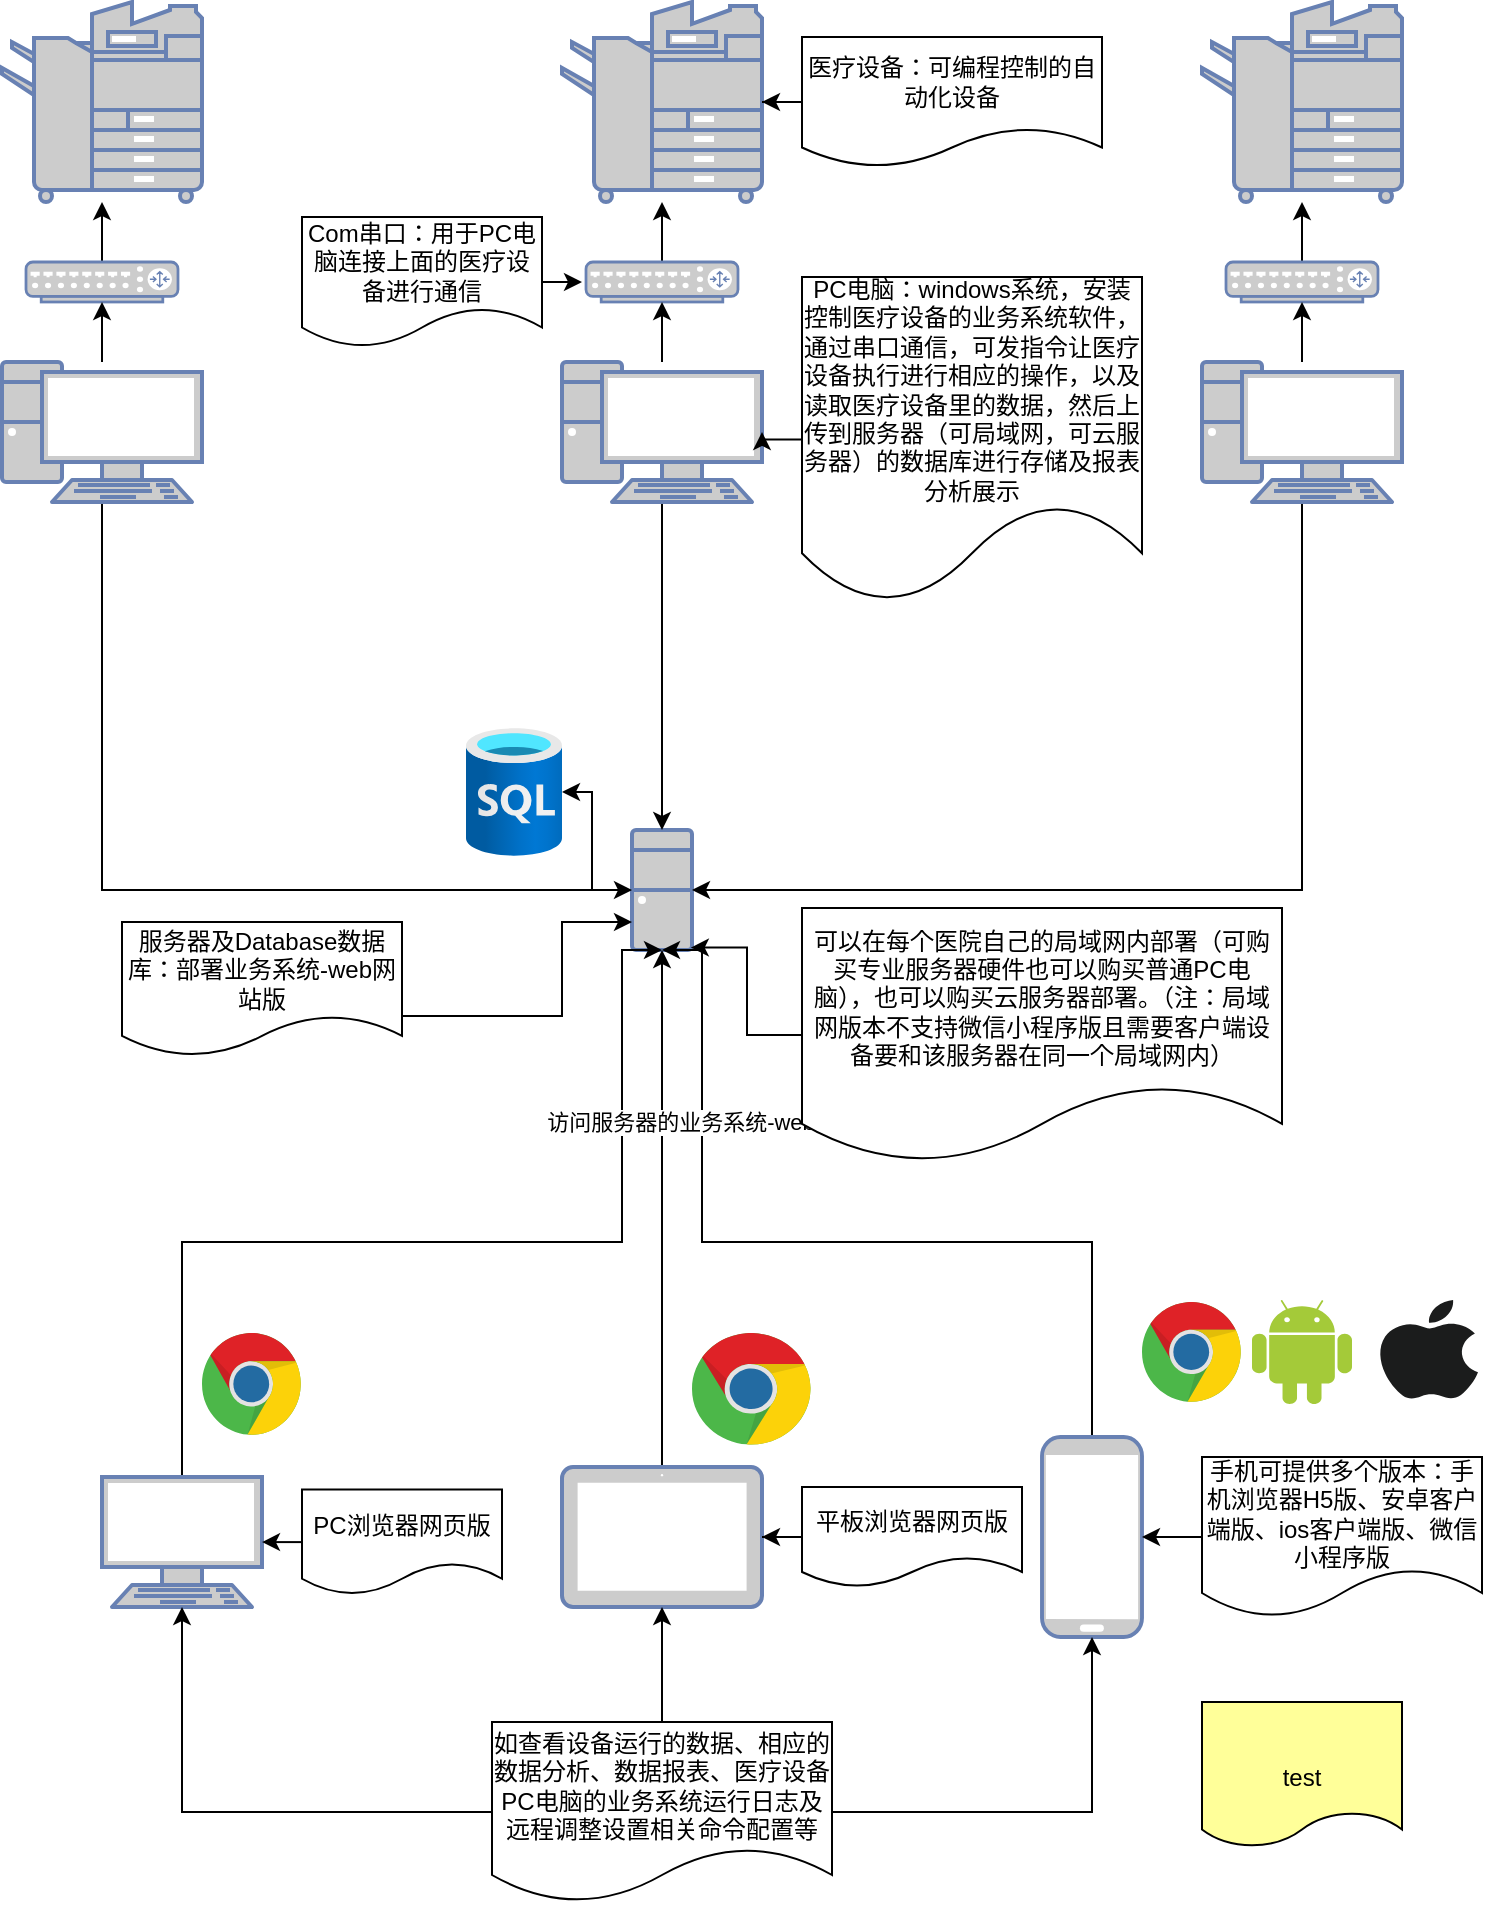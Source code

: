 <mxfile version="14.8.5" type="github">
  <diagram id="AlL52TTtQJqXHYtBwdI4" name="Page-1">
    <mxGraphModel dx="2302" dy="762" grid="1" gridSize="10" guides="1" tooltips="1" connect="1" arrows="1" fold="1" page="1" pageScale="1" pageWidth="827" pageHeight="1169" math="0" shadow="0">
      <root>
        <mxCell id="0" />
        <mxCell id="1" parent="0" />
        <mxCell id="UQDamrznPKahLI_5t3YA-1" value="" style="fontColor=#0066CC;verticalAlign=top;verticalLabelPosition=bottom;labelPosition=center;align=center;html=1;outlineConnect=0;fillColor=#CCCCCC;strokeColor=#6881B3;gradientColor=none;gradientDirection=north;strokeWidth=2;shape=mxgraph.networks.copier;" parent="1" vertex="1">
          <mxGeometry x="350" y="190" width="100" height="100" as="geometry" />
        </mxCell>
        <mxCell id="Wp8FiwbMLNDWWem-d0Gy-11" style="edgeStyle=orthogonalEdgeStyle;rounded=0;orthogonalLoop=1;jettySize=auto;html=1;" parent="1" source="UQDamrznPKahLI_5t3YA-12" target="UQDamrznPKahLI_5t3YA-1" edge="1">
          <mxGeometry relative="1" as="geometry" />
        </mxCell>
        <mxCell id="UQDamrznPKahLI_5t3YA-12" value="" style="fontColor=#0066CC;verticalAlign=top;verticalLabelPosition=bottom;labelPosition=center;align=center;html=1;outlineConnect=0;fillColor=#CCCCCC;strokeColor=#6881B3;gradientColor=none;gradientDirection=north;strokeWidth=2;shape=mxgraph.networks.router;" parent="1" vertex="1">
          <mxGeometry x="362" y="320" width="76" height="20" as="geometry" />
        </mxCell>
        <mxCell id="Wp8FiwbMLNDWWem-d0Gy-1" value="" style="aspect=fixed;html=1;points=[];align=center;image;fontSize=12;image=img/lib/azure2/databases/SQL_Database.svg;" parent="1" vertex="1">
          <mxGeometry x="302" y="553" width="48" height="64" as="geometry" />
        </mxCell>
        <mxCell id="KJL5pgY2Md6h_XYRIvjo-10" style="edgeStyle=orthogonalEdgeStyle;rounded=0;orthogonalLoop=1;jettySize=auto;html=1;" parent="1" source="Wp8FiwbMLNDWWem-d0Gy-5" target="Wp8FiwbMLNDWWem-d0Gy-1" edge="1">
          <mxGeometry relative="1" as="geometry" />
        </mxCell>
        <mxCell id="Wp8FiwbMLNDWWem-d0Gy-5" value="" style="fontColor=#0066CC;verticalAlign=top;verticalLabelPosition=bottom;labelPosition=center;align=center;html=1;outlineConnect=0;fillColor=#CCCCCC;strokeColor=#6881B3;gradientColor=none;gradientDirection=north;strokeWidth=2;shape=mxgraph.networks.desktop_pc;" parent="1" vertex="1">
          <mxGeometry x="385" y="604" width="30" height="60" as="geometry" />
        </mxCell>
        <mxCell id="Wp8FiwbMLNDWWem-d0Gy-12" value="" style="edgeStyle=orthogonalEdgeStyle;rounded=0;orthogonalLoop=1;jettySize=auto;html=1;" parent="1" source="Wp8FiwbMLNDWWem-d0Gy-6" target="UQDamrznPKahLI_5t3YA-12" edge="1">
          <mxGeometry relative="1" as="geometry" />
        </mxCell>
        <mxCell id="Wp8FiwbMLNDWWem-d0Gy-15" style="edgeStyle=orthogonalEdgeStyle;rounded=0;orthogonalLoop=1;jettySize=auto;html=1;" parent="1" source="Wp8FiwbMLNDWWem-d0Gy-6" target="Wp8FiwbMLNDWWem-d0Gy-5" edge="1">
          <mxGeometry relative="1" as="geometry">
            <Array as="points">
              <mxPoint x="400" y="634" />
            </Array>
          </mxGeometry>
        </mxCell>
        <mxCell id="Wp8FiwbMLNDWWem-d0Gy-6" value="" style="fontColor=#0066CC;verticalAlign=top;verticalLabelPosition=bottom;labelPosition=center;align=center;html=1;outlineConnect=0;fillColor=#CCCCCC;strokeColor=#6881B3;gradientColor=none;gradientDirection=north;strokeWidth=2;shape=mxgraph.networks.pc;" parent="1" vertex="1">
          <mxGeometry x="350" y="370" width="100" height="70" as="geometry" />
        </mxCell>
        <mxCell id="Wp8FiwbMLNDWWem-d0Gy-10" style="edgeStyle=orthogonalEdgeStyle;rounded=0;orthogonalLoop=1;jettySize=auto;html=1;" parent="1" source="Wp8FiwbMLNDWWem-d0Gy-7" target="UQDamrznPKahLI_5t3YA-1" edge="1">
          <mxGeometry relative="1" as="geometry" />
        </mxCell>
        <mxCell id="Wp8FiwbMLNDWWem-d0Gy-7" value="医疗设备：可编程控制的自动化设备" style="shape=document;whiteSpace=wrap;html=1;boundedLbl=1;" parent="1" vertex="1">
          <mxGeometry x="470" y="207.5" width="150" height="65" as="geometry" />
        </mxCell>
        <mxCell id="Wp8FiwbMLNDWWem-d0Gy-9" style="edgeStyle=orthogonalEdgeStyle;rounded=0;orthogonalLoop=1;jettySize=auto;html=1;" parent="1" source="Wp8FiwbMLNDWWem-d0Gy-8" edge="1">
          <mxGeometry relative="1" as="geometry">
            <mxPoint x="360" y="330" as="targetPoint" />
          </mxGeometry>
        </mxCell>
        <mxCell id="Wp8FiwbMLNDWWem-d0Gy-8" value="Com串口：用于PC电脑连接上面的医疗设备进行通信" style="shape=document;whiteSpace=wrap;html=1;boundedLbl=1;" parent="1" vertex="1">
          <mxGeometry x="220" y="297.5" width="120" height="65" as="geometry" />
        </mxCell>
        <mxCell id="Wp8FiwbMLNDWWem-d0Gy-14" value="" style="edgeStyle=orthogonalEdgeStyle;rounded=0;orthogonalLoop=1;jettySize=auto;html=1;" parent="1" source="Wp8FiwbMLNDWWem-d0Gy-13" target="Wp8FiwbMLNDWWem-d0Gy-6" edge="1">
          <mxGeometry relative="1" as="geometry" />
        </mxCell>
        <mxCell id="Wp8FiwbMLNDWWem-d0Gy-13" value="PC电脑：windows系统，安装控制医疗设备的业务系统软件，通过串口通信，可发指令让医疗设备执行进行相应的操作，以及读取医疗设备里的数据，然后上传到服务器（可局域网，可云服务器）的数据库进行存储及报表分析展示" style="shape=document;whiteSpace=wrap;html=1;boundedLbl=1;" parent="1" vertex="1">
          <mxGeometry x="470" y="327.5" width="170" height="162.5" as="geometry" />
        </mxCell>
        <mxCell id="Wp8FiwbMLNDWWem-d0Gy-18" value="" style="fontColor=#0066CC;verticalAlign=top;verticalLabelPosition=bottom;labelPosition=center;align=center;html=1;outlineConnect=0;fillColor=#CCCCCC;strokeColor=#6881B3;gradientColor=none;gradientDirection=north;strokeWidth=2;shape=mxgraph.networks.copier;" parent="1" vertex="1">
          <mxGeometry x="70" y="190" width="100" height="100" as="geometry" />
        </mxCell>
        <mxCell id="Wp8FiwbMLNDWWem-d0Gy-23" value="" style="edgeStyle=orthogonalEdgeStyle;rounded=0;orthogonalLoop=1;jettySize=auto;html=1;" parent="1" source="Wp8FiwbMLNDWWem-d0Gy-19" target="Wp8FiwbMLNDWWem-d0Gy-18" edge="1">
          <mxGeometry relative="1" as="geometry" />
        </mxCell>
        <mxCell id="Wp8FiwbMLNDWWem-d0Gy-19" value="" style="fontColor=#0066CC;verticalAlign=top;verticalLabelPosition=bottom;labelPosition=center;align=center;html=1;outlineConnect=0;fillColor=#CCCCCC;strokeColor=#6881B3;gradientColor=none;gradientDirection=north;strokeWidth=2;shape=mxgraph.networks.router;" parent="1" vertex="1">
          <mxGeometry x="82" y="320" width="76" height="20" as="geometry" />
        </mxCell>
        <mxCell id="Wp8FiwbMLNDWWem-d0Gy-24" value="" style="edgeStyle=orthogonalEdgeStyle;rounded=0;orthogonalLoop=1;jettySize=auto;html=1;" parent="1" source="Wp8FiwbMLNDWWem-d0Gy-20" target="Wp8FiwbMLNDWWem-d0Gy-19" edge="1">
          <mxGeometry relative="1" as="geometry" />
        </mxCell>
        <mxCell id="Wp8FiwbMLNDWWem-d0Gy-25" style="edgeStyle=orthogonalEdgeStyle;rounded=0;orthogonalLoop=1;jettySize=auto;html=1;exitX=0.5;exitY=1;exitDx=0;exitDy=0;exitPerimeter=0;" parent="1" source="Wp8FiwbMLNDWWem-d0Gy-20" target="Wp8FiwbMLNDWWem-d0Gy-5" edge="1">
          <mxGeometry relative="1" as="geometry">
            <Array as="points">
              <mxPoint x="120" y="634" />
            </Array>
          </mxGeometry>
        </mxCell>
        <mxCell id="Wp8FiwbMLNDWWem-d0Gy-20" value="" style="fontColor=#0066CC;verticalAlign=top;verticalLabelPosition=bottom;labelPosition=center;align=center;html=1;outlineConnect=0;fillColor=#CCCCCC;strokeColor=#6881B3;gradientColor=none;gradientDirection=north;strokeWidth=2;shape=mxgraph.networks.pc;" parent="1" vertex="1">
          <mxGeometry x="70" y="370" width="100" height="70" as="geometry" />
        </mxCell>
        <mxCell id="Wp8FiwbMLNDWWem-d0Gy-26" value="" style="fontColor=#0066CC;verticalAlign=top;verticalLabelPosition=bottom;labelPosition=center;align=center;html=1;outlineConnect=0;fillColor=#CCCCCC;strokeColor=#6881B3;gradientColor=none;gradientDirection=north;strokeWidth=2;shape=mxgraph.networks.copier;" parent="1" vertex="1">
          <mxGeometry x="670" y="190" width="100" height="100" as="geometry" />
        </mxCell>
        <mxCell id="Wp8FiwbMLNDWWem-d0Gy-29" value="" style="edgeStyle=orthogonalEdgeStyle;rounded=0;orthogonalLoop=1;jettySize=auto;html=1;" parent="1" source="Wp8FiwbMLNDWWem-d0Gy-27" target="Wp8FiwbMLNDWWem-d0Gy-26" edge="1">
          <mxGeometry relative="1" as="geometry" />
        </mxCell>
        <mxCell id="Wp8FiwbMLNDWWem-d0Gy-27" value="" style="fontColor=#0066CC;verticalAlign=top;verticalLabelPosition=bottom;labelPosition=center;align=center;html=1;outlineConnect=0;fillColor=#CCCCCC;strokeColor=#6881B3;gradientColor=none;gradientDirection=north;strokeWidth=2;shape=mxgraph.networks.router;" parent="1" vertex="1">
          <mxGeometry x="682" y="320" width="76" height="20" as="geometry" />
        </mxCell>
        <mxCell id="Wp8FiwbMLNDWWem-d0Gy-30" value="" style="edgeStyle=orthogonalEdgeStyle;rounded=0;orthogonalLoop=1;jettySize=auto;html=1;" parent="1" source="Wp8FiwbMLNDWWem-d0Gy-28" target="Wp8FiwbMLNDWWem-d0Gy-27" edge="1">
          <mxGeometry relative="1" as="geometry" />
        </mxCell>
        <mxCell id="Wp8FiwbMLNDWWem-d0Gy-31" style="edgeStyle=orthogonalEdgeStyle;rounded=0;orthogonalLoop=1;jettySize=auto;html=1;entryX=1;entryY=0.5;entryDx=0;entryDy=0;entryPerimeter=0;exitX=0.5;exitY=1;exitDx=0;exitDy=0;exitPerimeter=0;" parent="1" source="Wp8FiwbMLNDWWem-d0Gy-28" target="Wp8FiwbMLNDWWem-d0Gy-5" edge="1">
          <mxGeometry relative="1" as="geometry" />
        </mxCell>
        <mxCell id="Wp8FiwbMLNDWWem-d0Gy-28" value="" style="fontColor=#0066CC;verticalAlign=top;verticalLabelPosition=bottom;labelPosition=center;align=center;html=1;outlineConnect=0;fillColor=#CCCCCC;strokeColor=#6881B3;gradientColor=none;gradientDirection=north;strokeWidth=2;shape=mxgraph.networks.pc;" parent="1" vertex="1">
          <mxGeometry x="670" y="370" width="100" height="70" as="geometry" />
        </mxCell>
        <mxCell id="Wp8FiwbMLNDWWem-d0Gy-33" style="edgeStyle=orthogonalEdgeStyle;rounded=0;orthogonalLoop=1;jettySize=auto;html=1;" parent="1" source="Wp8FiwbMLNDWWem-d0Gy-32" target="Wp8FiwbMLNDWWem-d0Gy-5" edge="1">
          <mxGeometry relative="1" as="geometry">
            <Array as="points">
              <mxPoint x="350" y="697" />
              <mxPoint x="350" y="650" />
            </Array>
          </mxGeometry>
        </mxCell>
        <mxCell id="Wp8FiwbMLNDWWem-d0Gy-32" value="服务器及Database数据库：部署业务系统-web网站版" style="shape=document;whiteSpace=wrap;html=1;boundedLbl=1;" parent="1" vertex="1">
          <mxGeometry x="130" y="650" width="140" height="67" as="geometry" />
        </mxCell>
        <mxCell id="KJL5pgY2Md6h_XYRIvjo-12" style="edgeStyle=orthogonalEdgeStyle;rounded=0;orthogonalLoop=1;jettySize=auto;html=1;entryX=0.5;entryY=1;entryDx=0;entryDy=0;entryPerimeter=0;exitX=0.5;exitY=0;exitDx=0;exitDy=0;exitPerimeter=0;" parent="1" source="OkoX--ZSe-7wdzJ4oEpl-1" target="Wp8FiwbMLNDWWem-d0Gy-5" edge="1">
          <mxGeometry relative="1" as="geometry">
            <Array as="points">
              <mxPoint x="160" y="810" />
              <mxPoint x="380" y="810" />
              <mxPoint x="380" y="664" />
            </Array>
          </mxGeometry>
        </mxCell>
        <mxCell id="OkoX--ZSe-7wdzJ4oEpl-1" value="" style="fontColor=#0066CC;verticalAlign=top;verticalLabelPosition=bottom;labelPosition=center;align=center;html=1;outlineConnect=0;fillColor=#CCCCCC;strokeColor=#6881B3;gradientColor=none;gradientDirection=north;strokeWidth=2;shape=mxgraph.networks.terminal;" parent="1" vertex="1">
          <mxGeometry x="120" y="927.5" width="80" height="65" as="geometry" />
        </mxCell>
        <mxCell id="KJL5pgY2Md6h_XYRIvjo-13" style="edgeStyle=orthogonalEdgeStyle;rounded=0;orthogonalLoop=1;jettySize=auto;html=1;entryX=0.5;entryY=1;entryDx=0;entryDy=0;entryPerimeter=0;exitX=0.5;exitY=0;exitDx=0;exitDy=0;exitPerimeter=0;" parent="1" source="OkoX--ZSe-7wdzJ4oEpl-2" target="Wp8FiwbMLNDWWem-d0Gy-5" edge="1">
          <mxGeometry relative="1" as="geometry">
            <Array as="points">
              <mxPoint x="400" y="870" />
              <mxPoint x="400" y="870" />
            </Array>
          </mxGeometry>
        </mxCell>
        <mxCell id="OkoX--ZSe-7wdzJ4oEpl-2" value="" style="fontColor=#0066CC;verticalAlign=top;verticalLabelPosition=bottom;labelPosition=center;align=center;html=1;outlineConnect=0;fillColor=#CCCCCC;strokeColor=#6881B3;gradientColor=none;gradientDirection=north;strokeWidth=2;shape=mxgraph.networks.tablet;" parent="1" vertex="1">
          <mxGeometry x="350" y="922.5" width="100" height="70" as="geometry" />
        </mxCell>
        <mxCell id="KJL5pgY2Md6h_XYRIvjo-14" style="edgeStyle=orthogonalEdgeStyle;rounded=0;orthogonalLoop=1;jettySize=auto;html=1;entryX=0.5;entryY=1;entryDx=0;entryDy=0;entryPerimeter=0;exitX=0.5;exitY=0;exitDx=0;exitDy=0;exitPerimeter=0;" parent="1" source="OkoX--ZSe-7wdzJ4oEpl-3" target="Wp8FiwbMLNDWWem-d0Gy-5" edge="1">
          <mxGeometry relative="1" as="geometry">
            <Array as="points">
              <mxPoint x="615" y="810" />
              <mxPoint x="420" y="810" />
              <mxPoint x="420" y="664" />
            </Array>
          </mxGeometry>
        </mxCell>
        <mxCell id="sfz8QwIeWvYk9Gfm9MUS-1" value="访问服务器的业务系统-web网站" style="edgeLabel;html=1;align=center;verticalAlign=middle;resizable=0;points=[];" parent="KJL5pgY2Md6h_XYRIvjo-14" vertex="1" connectable="0">
          <mxGeometry x="0.542" relative="1" as="geometry">
            <mxPoint y="1" as="offset" />
          </mxGeometry>
        </mxCell>
        <mxCell id="OkoX--ZSe-7wdzJ4oEpl-3" value="" style="fontColor=#0066CC;verticalAlign=top;verticalLabelPosition=bottom;labelPosition=center;align=center;html=1;outlineConnect=0;fillColor=#CCCCCC;strokeColor=#6881B3;gradientColor=none;gradientDirection=north;strokeWidth=2;shape=mxgraph.networks.mobile;" parent="1" vertex="1">
          <mxGeometry x="590" y="907.5" width="50" height="100" as="geometry" />
        </mxCell>
        <mxCell id="KJL5pgY2Md6h_XYRIvjo-6" style="edgeStyle=orthogonalEdgeStyle;rounded=0;orthogonalLoop=1;jettySize=auto;html=1;entryX=0.98;entryY=0.98;entryDx=0;entryDy=0;entryPerimeter=0;" parent="1" source="KJL5pgY2Md6h_XYRIvjo-3" target="Wp8FiwbMLNDWWem-d0Gy-5" edge="1">
          <mxGeometry relative="1" as="geometry" />
        </mxCell>
        <mxCell id="KJL5pgY2Md6h_XYRIvjo-3" value="&lt;span&gt;可以在每个医院自己的局域网内部署（可购买专业服务器硬件也可以购买普通PC电脑），也可以购买云服务器部署。（注：局域网版本不支持微信小程序版且需要客户端设备要和该服务器在同一个局域网内）&lt;/span&gt;" style="shape=document;whiteSpace=wrap;html=1;boundedLbl=1;" parent="1" vertex="1">
          <mxGeometry x="470" y="643" width="240" height="127" as="geometry" />
        </mxCell>
        <mxCell id="KJL5pgY2Md6h_XYRIvjo-19" value="" style="edgeStyle=orthogonalEdgeStyle;rounded=0;orthogonalLoop=1;jettySize=auto;html=1;" parent="1" source="KJL5pgY2Md6h_XYRIvjo-15" target="OkoX--ZSe-7wdzJ4oEpl-1" edge="1">
          <mxGeometry relative="1" as="geometry" />
        </mxCell>
        <mxCell id="KJL5pgY2Md6h_XYRIvjo-15" value="PC浏览器网页版" style="shape=document;whiteSpace=wrap;html=1;boundedLbl=1;" parent="1" vertex="1">
          <mxGeometry x="220" y="933.75" width="100" height="52.5" as="geometry" />
        </mxCell>
        <mxCell id="KJL5pgY2Md6h_XYRIvjo-24" style="edgeStyle=orthogonalEdgeStyle;rounded=0;orthogonalLoop=1;jettySize=auto;html=1;entryX=0.5;entryY=1;entryDx=0;entryDy=0;entryPerimeter=0;" parent="1" source="KJL5pgY2Md6h_XYRIvjo-16" target="OkoX--ZSe-7wdzJ4oEpl-1" edge="1">
          <mxGeometry relative="1" as="geometry" />
        </mxCell>
        <mxCell id="KJL5pgY2Md6h_XYRIvjo-25" value="" style="edgeStyle=orthogonalEdgeStyle;rounded=0;orthogonalLoop=1;jettySize=auto;html=1;" parent="1" source="KJL5pgY2Md6h_XYRIvjo-16" target="OkoX--ZSe-7wdzJ4oEpl-2" edge="1">
          <mxGeometry relative="1" as="geometry" />
        </mxCell>
        <mxCell id="KJL5pgY2Md6h_XYRIvjo-26" style="edgeStyle=orthogonalEdgeStyle;rounded=0;orthogonalLoop=1;jettySize=auto;html=1;entryX=0.5;entryY=1;entryDx=0;entryDy=0;entryPerimeter=0;" parent="1" source="KJL5pgY2Md6h_XYRIvjo-16" target="OkoX--ZSe-7wdzJ4oEpl-3" edge="1">
          <mxGeometry relative="1" as="geometry" />
        </mxCell>
        <mxCell id="KJL5pgY2Md6h_XYRIvjo-16" value="&lt;span&gt;如查看设备运行的数据、相应的数据分析、数据报表、医疗设备PC电脑的业务系统运行日志及远程调整设置相关命令配置等&lt;/span&gt;" style="shape=document;whiteSpace=wrap;html=1;boundedLbl=1;" parent="1" vertex="1">
          <mxGeometry x="315" y="1050" width="170" height="90" as="geometry" />
        </mxCell>
        <mxCell id="KJL5pgY2Md6h_XYRIvjo-20" value="" style="edgeStyle=orthogonalEdgeStyle;rounded=0;orthogonalLoop=1;jettySize=auto;html=1;" parent="1" source="KJL5pgY2Md6h_XYRIvjo-17" target="OkoX--ZSe-7wdzJ4oEpl-2" edge="1">
          <mxGeometry relative="1" as="geometry" />
        </mxCell>
        <mxCell id="KJL5pgY2Md6h_XYRIvjo-17" value="平板浏览器网页版" style="shape=document;whiteSpace=wrap;html=1;boundedLbl=1;" parent="1" vertex="1">
          <mxGeometry x="470" y="932.5" width="110" height="50" as="geometry" />
        </mxCell>
        <mxCell id="KJL5pgY2Md6h_XYRIvjo-21" value="" style="edgeStyle=orthogonalEdgeStyle;rounded=0;orthogonalLoop=1;jettySize=auto;html=1;" parent="1" source="KJL5pgY2Md6h_XYRIvjo-18" target="OkoX--ZSe-7wdzJ4oEpl-3" edge="1">
          <mxGeometry relative="1" as="geometry" />
        </mxCell>
        <mxCell id="KJL5pgY2Md6h_XYRIvjo-18" value="手机可提供多个版本：手机浏览器H5版、安卓客户端版、ios客户端版、微信小程序版" style="shape=document;whiteSpace=wrap;html=1;boundedLbl=1;" parent="1" vertex="1">
          <mxGeometry x="670" y="917.5" width="140" height="80" as="geometry" />
        </mxCell>
        <mxCell id="KJL5pgY2Md6h_XYRIvjo-27" value="" style="dashed=0;outlineConnect=0;html=1;align=center;labelPosition=center;verticalLabelPosition=bottom;verticalAlign=top;shape=mxgraph.weblogos.chrome" parent="1" vertex="1">
          <mxGeometry x="170" y="855.5" width="50" height="52" as="geometry" />
        </mxCell>
        <mxCell id="KJL5pgY2Md6h_XYRIvjo-28" value="" style="dashed=0;outlineConnect=0;html=1;align=center;labelPosition=center;verticalLabelPosition=bottom;verticalAlign=top;shape=mxgraph.weblogos.chrome" parent="1" vertex="1">
          <mxGeometry x="415" y="855.5" width="60" height="57" as="geometry" />
        </mxCell>
        <mxCell id="KJL5pgY2Md6h_XYRIvjo-29" value="" style="dashed=0;outlineConnect=0;html=1;align=center;labelPosition=center;verticalLabelPosition=bottom;verticalAlign=top;shape=mxgraph.weblogos.android;fillColor=#A4CA39;strokeColor=none" parent="1" vertex="1">
          <mxGeometry x="695" y="839" width="50" height="52" as="geometry" />
        </mxCell>
        <mxCell id="KJL5pgY2Md6h_XYRIvjo-30" value="" style="dashed=0;outlineConnect=0;html=1;align=center;labelPosition=center;verticalLabelPosition=bottom;verticalAlign=top;shape=mxgraph.weblogos.chrome" parent="1" vertex="1">
          <mxGeometry x="640" y="840" width="50" height="51" as="geometry" />
        </mxCell>
        <mxCell id="KJL5pgY2Md6h_XYRIvjo-31" value="" style="dashed=0;outlineConnect=0;html=1;align=center;labelPosition=center;verticalLabelPosition=bottom;verticalAlign=top;shape=mxgraph.weblogos.apple;fillColor=#1B1C1C;strokeColor=none" parent="1" vertex="1">
          <mxGeometry x="758" y="839" width="50" height="50" as="geometry" />
        </mxCell>
        <mxCell id="mN-uC-CP4deh1Ge2Ujqf-1" value="test" style="html=1;outlineConnect=0;whiteSpace=wrap;fillColor=#ffff99;shape=mxgraph.archimate.representation" parent="1" vertex="1">
          <mxGeometry x="670" y="1040" width="100" height="75" as="geometry" />
        </mxCell>
      </root>
    </mxGraphModel>
  </diagram>
</mxfile>
